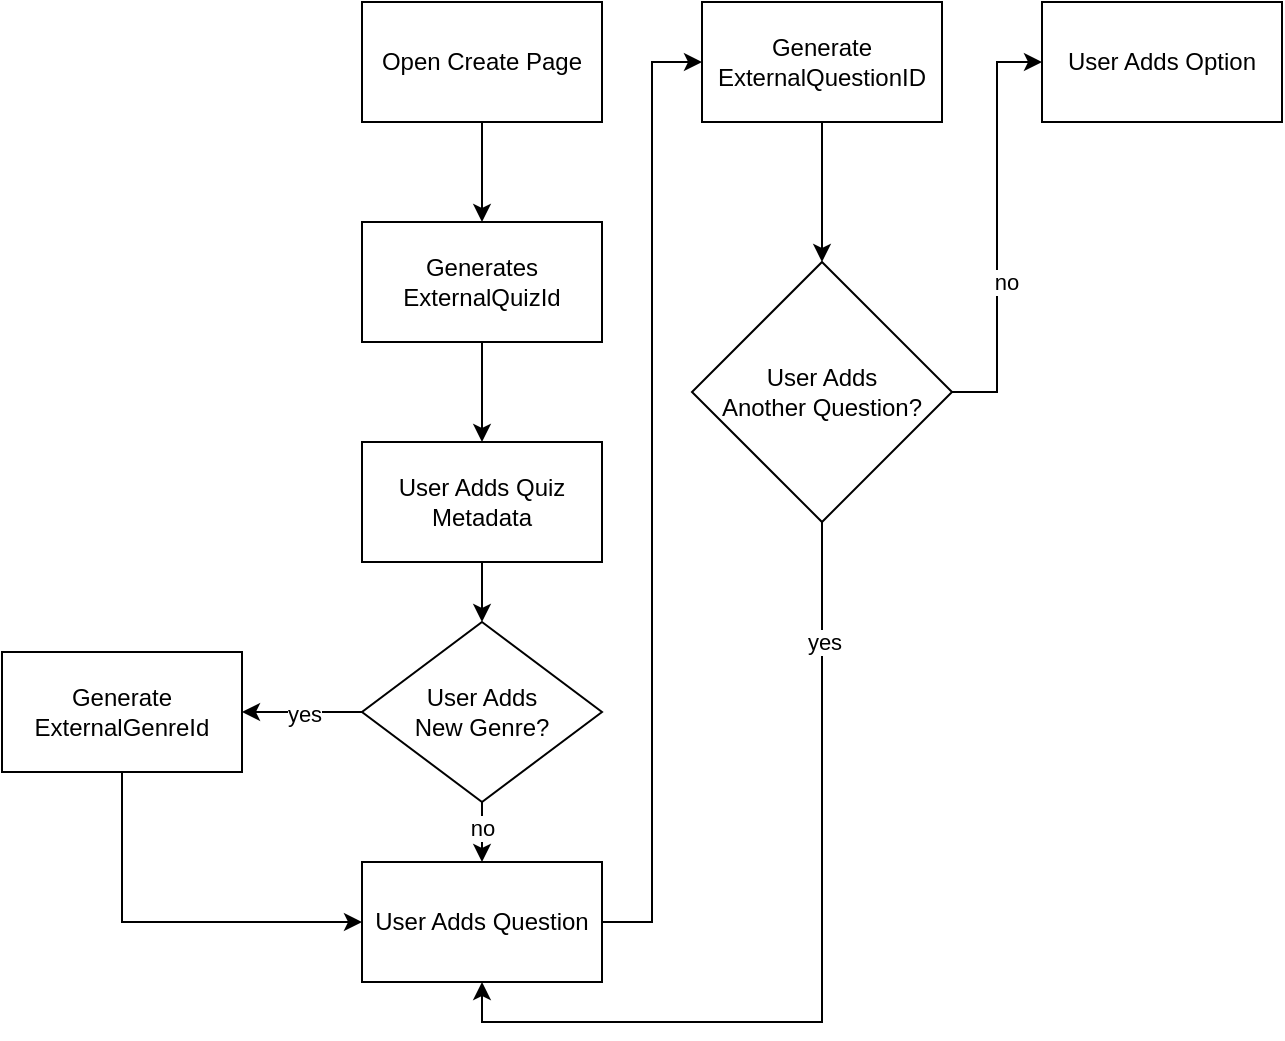 <mxfile version="26.0.15">
  <diagram name="Page-1" id="hOcG4phQTOyPxKc1nCWj">
    <mxGraphModel dx="1621" dy="446" grid="1" gridSize="10" guides="1" tooltips="1" connect="1" arrows="1" fold="1" page="1" pageScale="1" pageWidth="827" pageHeight="1169" math="0" shadow="0">
      <root>
        <mxCell id="0" />
        <mxCell id="1" parent="0" />
        <mxCell id="HrqCQPo31Mj4RG9YjITg-5" value="" style="edgeStyle=orthogonalEdgeStyle;rounded=0;orthogonalLoop=1;jettySize=auto;html=1;" edge="1" parent="1" source="HrqCQPo31Mj4RG9YjITg-3" target="HrqCQPo31Mj4RG9YjITg-4">
          <mxGeometry relative="1" as="geometry" />
        </mxCell>
        <mxCell id="HrqCQPo31Mj4RG9YjITg-3" value="Open Create Page" style="rounded=0;whiteSpace=wrap;html=1;" vertex="1" parent="1">
          <mxGeometry x="80" y="60" width="120" height="60" as="geometry" />
        </mxCell>
        <mxCell id="HrqCQPo31Mj4RG9YjITg-7" value="" style="edgeStyle=orthogonalEdgeStyle;rounded=0;orthogonalLoop=1;jettySize=auto;html=1;" edge="1" parent="1" source="HrqCQPo31Mj4RG9YjITg-4" target="HrqCQPo31Mj4RG9YjITg-6">
          <mxGeometry relative="1" as="geometry" />
        </mxCell>
        <mxCell id="HrqCQPo31Mj4RG9YjITg-4" value="Generates ExternalQuizId" style="rounded=0;whiteSpace=wrap;html=1;" vertex="1" parent="1">
          <mxGeometry x="80" y="170" width="120" height="60" as="geometry" />
        </mxCell>
        <mxCell id="HrqCQPo31Mj4RG9YjITg-9" style="edgeStyle=orthogonalEdgeStyle;rounded=0;orthogonalLoop=1;jettySize=auto;html=1;exitX=0.5;exitY=1;exitDx=0;exitDy=0;" edge="1" parent="1" source="HrqCQPo31Mj4RG9YjITg-6" target="HrqCQPo31Mj4RG9YjITg-8">
          <mxGeometry relative="1" as="geometry" />
        </mxCell>
        <mxCell id="HrqCQPo31Mj4RG9YjITg-6" value="User Adds Quiz Metadata" style="rounded=0;whiteSpace=wrap;html=1;" vertex="1" parent="1">
          <mxGeometry x="80" y="280" width="120" height="60" as="geometry" />
        </mxCell>
        <mxCell id="HrqCQPo31Mj4RG9YjITg-11" value="" style="edgeStyle=orthogonalEdgeStyle;rounded=0;orthogonalLoop=1;jettySize=auto;html=1;" edge="1" parent="1" source="HrqCQPo31Mj4RG9YjITg-8" target="HrqCQPo31Mj4RG9YjITg-10">
          <mxGeometry relative="1" as="geometry" />
        </mxCell>
        <mxCell id="HrqCQPo31Mj4RG9YjITg-12" value="yes" style="edgeLabel;html=1;align=center;verticalAlign=middle;resizable=0;points=[];" vertex="1" connectable="0" parent="HrqCQPo31Mj4RG9YjITg-11">
          <mxGeometry x="-0.011" y="1" relative="1" as="geometry">
            <mxPoint as="offset" />
          </mxGeometry>
        </mxCell>
        <mxCell id="HrqCQPo31Mj4RG9YjITg-14" style="edgeStyle=orthogonalEdgeStyle;rounded=0;orthogonalLoop=1;jettySize=auto;html=1;exitX=0.5;exitY=1;exitDx=0;exitDy=0;entryX=0.5;entryY=0;entryDx=0;entryDy=0;" edge="1" parent="1" source="HrqCQPo31Mj4RG9YjITg-8" target="HrqCQPo31Mj4RG9YjITg-13">
          <mxGeometry relative="1" as="geometry" />
        </mxCell>
        <mxCell id="HrqCQPo31Mj4RG9YjITg-15" value="no" style="edgeLabel;html=1;align=center;verticalAlign=middle;resizable=0;points=[];" vertex="1" connectable="0" parent="HrqCQPo31Mj4RG9YjITg-14">
          <mxGeometry x="-0.156" relative="1" as="geometry">
            <mxPoint as="offset" />
          </mxGeometry>
        </mxCell>
        <mxCell id="HrqCQPo31Mj4RG9YjITg-8" value="User Adds&lt;br&gt;New Genre?" style="rhombus;whiteSpace=wrap;html=1;" vertex="1" parent="1">
          <mxGeometry x="80" y="370" width="120" height="90" as="geometry" />
        </mxCell>
        <mxCell id="HrqCQPo31Mj4RG9YjITg-16" style="edgeStyle=orthogonalEdgeStyle;rounded=0;orthogonalLoop=1;jettySize=auto;html=1;exitX=0.5;exitY=1;exitDx=0;exitDy=0;entryX=0;entryY=0.5;entryDx=0;entryDy=0;" edge="1" parent="1" source="HrqCQPo31Mj4RG9YjITg-10" target="HrqCQPo31Mj4RG9YjITg-13">
          <mxGeometry relative="1" as="geometry" />
        </mxCell>
        <mxCell id="HrqCQPo31Mj4RG9YjITg-10" value="Generate&lt;br&gt;ExternalGenreId" style="whiteSpace=wrap;html=1;" vertex="1" parent="1">
          <mxGeometry x="-100" y="385" width="120" height="60" as="geometry" />
        </mxCell>
        <mxCell id="HrqCQPo31Mj4RG9YjITg-18" value="" style="edgeStyle=orthogonalEdgeStyle;rounded=0;orthogonalLoop=1;jettySize=auto;html=1;entryX=0;entryY=0.5;entryDx=0;entryDy=0;" edge="1" parent="1" source="HrqCQPo31Mj4RG9YjITg-13" target="HrqCQPo31Mj4RG9YjITg-17">
          <mxGeometry relative="1" as="geometry" />
        </mxCell>
        <mxCell id="HrqCQPo31Mj4RG9YjITg-13" value="User Adds Question" style="rounded=0;whiteSpace=wrap;html=1;" vertex="1" parent="1">
          <mxGeometry x="80" y="490" width="120" height="60" as="geometry" />
        </mxCell>
        <mxCell id="HrqCQPo31Mj4RG9YjITg-23" value="" style="edgeStyle=orthogonalEdgeStyle;rounded=0;orthogonalLoop=1;jettySize=auto;html=1;" edge="1" parent="1" source="HrqCQPo31Mj4RG9YjITg-17" target="HrqCQPo31Mj4RG9YjITg-22">
          <mxGeometry relative="1" as="geometry" />
        </mxCell>
        <mxCell id="HrqCQPo31Mj4RG9YjITg-17" value="Generate ExternalQuestionID" style="whiteSpace=wrap;html=1;rounded=0;" vertex="1" parent="1">
          <mxGeometry x="250" y="60" width="120" height="60" as="geometry" />
        </mxCell>
        <mxCell id="HrqCQPo31Mj4RG9YjITg-19" style="edgeStyle=orthogonalEdgeStyle;rounded=0;orthogonalLoop=1;jettySize=auto;html=1;exitX=0.5;exitY=1;exitDx=0;exitDy=0;" edge="1" parent="1" source="HrqCQPo31Mj4RG9YjITg-17" target="HrqCQPo31Mj4RG9YjITg-17">
          <mxGeometry relative="1" as="geometry" />
        </mxCell>
        <mxCell id="HrqCQPo31Mj4RG9YjITg-24" style="edgeStyle=orthogonalEdgeStyle;rounded=0;orthogonalLoop=1;jettySize=auto;html=1;exitX=0.5;exitY=1;exitDx=0;exitDy=0;entryX=0.5;entryY=1;entryDx=0;entryDy=0;" edge="1" parent="1" source="HrqCQPo31Mj4RG9YjITg-22" target="HrqCQPo31Mj4RG9YjITg-13">
          <mxGeometry relative="1" as="geometry" />
        </mxCell>
        <mxCell id="HrqCQPo31Mj4RG9YjITg-25" value="yes" style="edgeLabel;html=1;align=center;verticalAlign=middle;resizable=0;points=[];" vertex="1" connectable="0" parent="HrqCQPo31Mj4RG9YjITg-24">
          <mxGeometry x="-0.729" y="1" relative="1" as="geometry">
            <mxPoint as="offset" />
          </mxGeometry>
        </mxCell>
        <mxCell id="HrqCQPo31Mj4RG9YjITg-27" value="" style="edgeStyle=orthogonalEdgeStyle;rounded=0;orthogonalLoop=1;jettySize=auto;html=1;entryX=0;entryY=0.5;entryDx=0;entryDy=0;" edge="1" parent="1" source="HrqCQPo31Mj4RG9YjITg-22" target="HrqCQPo31Mj4RG9YjITg-26">
          <mxGeometry relative="1" as="geometry" />
        </mxCell>
        <mxCell id="HrqCQPo31Mj4RG9YjITg-28" value="no" style="edgeLabel;html=1;align=center;verticalAlign=middle;resizable=0;points=[];" vertex="1" connectable="0" parent="HrqCQPo31Mj4RG9YjITg-27">
          <mxGeometry x="-0.256" y="-4" relative="1" as="geometry">
            <mxPoint as="offset" />
          </mxGeometry>
        </mxCell>
        <mxCell id="HrqCQPo31Mj4RG9YjITg-22" value="User Adds&lt;br&gt;Another Question?" style="rhombus;whiteSpace=wrap;html=1;rounded=0;" vertex="1" parent="1">
          <mxGeometry x="245" y="190" width="130" height="130" as="geometry" />
        </mxCell>
        <mxCell id="HrqCQPo31Mj4RG9YjITg-26" value="User Adds Option" style="whiteSpace=wrap;html=1;rounded=0;" vertex="1" parent="1">
          <mxGeometry x="420" y="60" width="120" height="60" as="geometry" />
        </mxCell>
      </root>
    </mxGraphModel>
  </diagram>
</mxfile>
